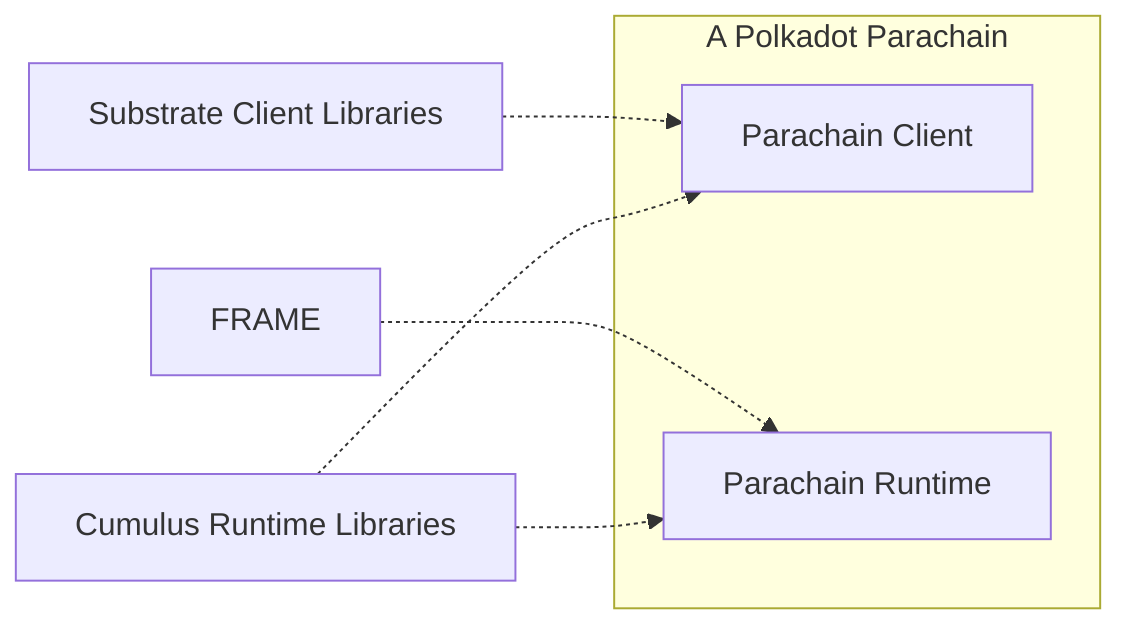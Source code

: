 flowchart LR
	subgraph Parachain[A Polkadot Parachain]
		ParachainClient[Parachain Client]
		ParachainRuntime[Parachain Runtime]
	end

    FRAME -.-> ParachainRuntime
    Substrate[Substrate Client Libraries] -.-> ParachainClient

    Cumulus[Cumulus Client Libraries] -.-> ParachainClient
    Cumulus[Cumulus Runtime Libraries] -.-> ParachainRuntime